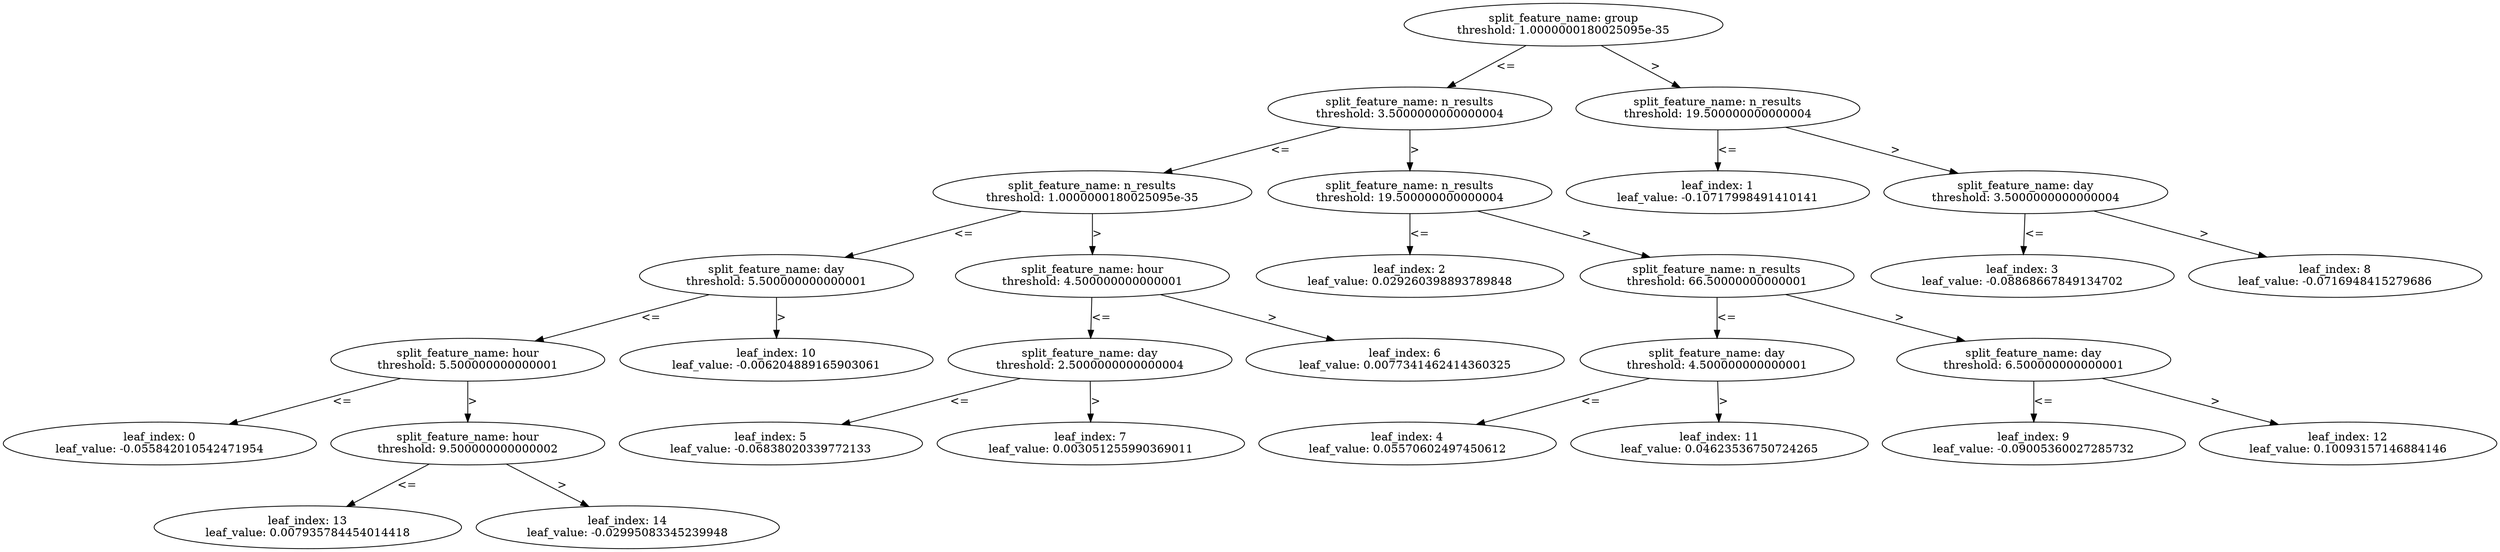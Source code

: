 digraph 1 {
	split0 [label="split_feature_name: group\nthreshold: 1.0000000180025095e-35"]
	split1 [label="split_feature_name: n_results\nthreshold: 3.5000000000000004"]
	split4 [label="split_feature_name: n_results\nthreshold: 1.0000000180025095e-35"]
	split9 [label="split_feature_name: day\nthreshold: 5.500000000000001"]
	split12 [label="split_feature_name: hour\nthreshold: 5.500000000000001"]
	leaf0 [label="leaf_index: 0\nleaf_value: -0.055842010542471954"]
	split12 -> leaf0 [label="<="]
	split13 [label="split_feature_name: hour\nthreshold: 9.500000000000002"]
	leaf13 [label="leaf_index: 13\nleaf_value: 0.007935784454014418"]
	split13 -> leaf13 [label="<="]
	leaf14 [label="leaf_index: 14\nleaf_value: -0.02995083345239948"]
	split13 -> leaf14 [label=">"]
	split12 -> split13 [label=">"]
	split9 -> split12 [label="<="]
	leaf10 [label="leaf_index: 10\nleaf_value: -0.006204889165903061"]
	split9 -> leaf10 [label=">"]
	split4 -> split9 [label="<="]
	split5 [label="split_feature_name: hour\nthreshold: 4.500000000000001"]
	split6 [label="split_feature_name: day\nthreshold: 2.5000000000000004"]
	leaf5 [label="leaf_index: 5\nleaf_value: -0.06838020339772133"]
	split6 -> leaf5 [label="<="]
	leaf7 [label="leaf_index: 7\nleaf_value: 0.003051255990369011"]
	split6 -> leaf7 [label=">"]
	split5 -> split6 [label="<="]
	leaf6 [label="leaf_index: 6\nleaf_value: 0.0077341462414360325"]
	split5 -> leaf6 [label=">"]
	split4 -> split5 [label=">"]
	split1 -> split4 [label="<="]
	split3 [label="split_feature_name: n_results\nthreshold: 19.500000000000004"]
	leaf2 [label="leaf_index: 2\nleaf_value: 0.029260398893789848"]
	split3 -> leaf2 [label="<="]
	split8 [label="split_feature_name: n_results\nthreshold: 66.50000000000001"]
	split10 [label="split_feature_name: day\nthreshold: 4.500000000000001"]
	leaf4 [label="leaf_index: 4\nleaf_value: 0.05570602497450612"]
	split10 -> leaf4 [label="<="]
	leaf11 [label="leaf_index: 11\nleaf_value: 0.04623536750724265"]
	split10 -> leaf11 [label=">"]
	split8 -> split10 [label="<="]
	split11 [label="split_feature_name: day\nthreshold: 6.500000000000001"]
	leaf9 [label="leaf_index: 9\nleaf_value: -0.09005360027285732"]
	split11 -> leaf9 [label="<="]
	leaf12 [label="leaf_index: 12\nleaf_value: 0.10093157146884146"]
	split11 -> leaf12 [label=">"]
	split8 -> split11 [label=">"]
	split3 -> split8 [label=">"]
	split1 -> split3 [label=">"]
	split0 -> split1 [label="<="]
	split2 [label="split_feature_name: n_results\nthreshold: 19.500000000000004"]
	leaf1 [label="leaf_index: 1\nleaf_value: -0.10717998491410141"]
	split2 -> leaf1 [label="<="]
	split7 [label="split_feature_name: day\nthreshold: 3.5000000000000004"]
	leaf3 [label="leaf_index: 3\nleaf_value: -0.08868667849134702"]
	split7 -> leaf3 [label="<="]
	leaf8 [label="leaf_index: 8\nleaf_value: -0.0716948415279686"]
	split7 -> leaf8 [label=">"]
	split2 -> split7 [label=">"]
	split0 -> split2 [label=">"]
}
